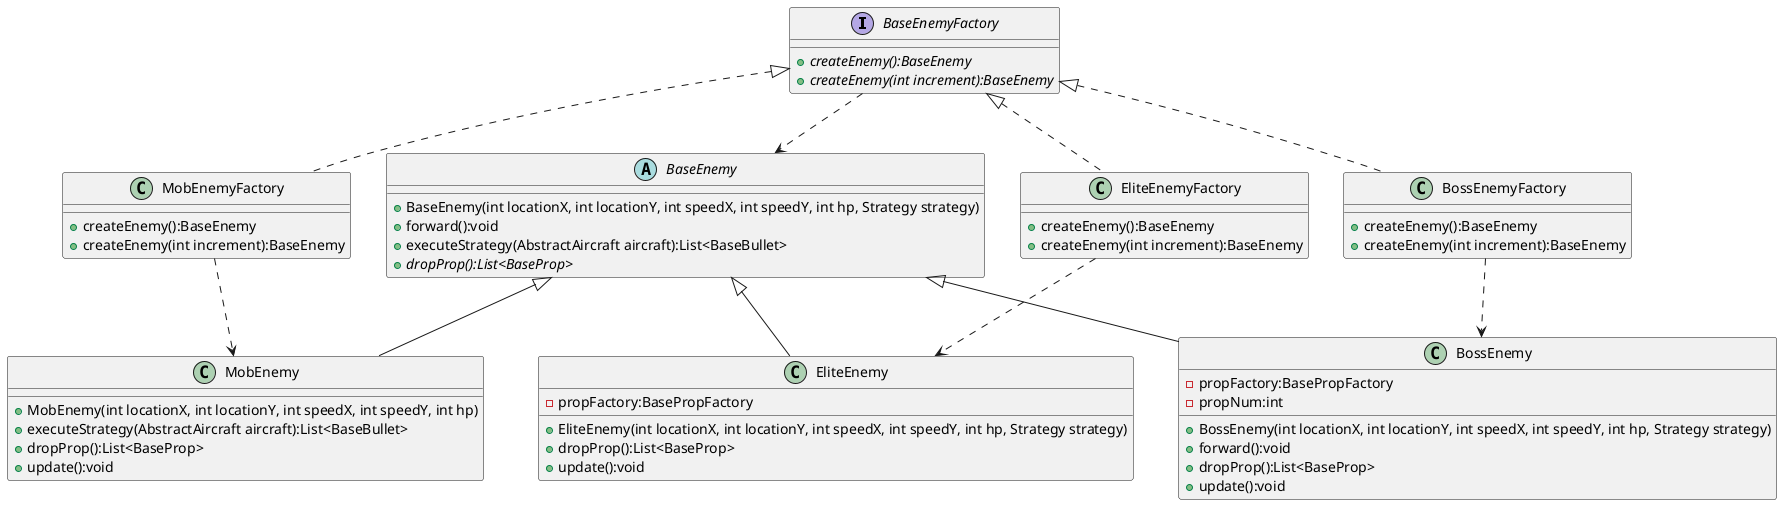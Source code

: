@startuml
'https://plantuml.com/class-diagram

interface BaseEnemyFactory {
    + {abstract} createEnemy():BaseEnemy
    + {abstract} createEnemy(int increment):BaseEnemy
}

class MobEnemyFactory {
    + createEnemy():BaseEnemy
    + createEnemy(int increment):BaseEnemy
}

class EliteEnemyFactory {
    + createEnemy():BaseEnemy
    + createEnemy(int increment):BaseEnemy
}

class BossEnemyFactory {
    + createEnemy():BaseEnemy
    + createEnemy(int increment):BaseEnemy
}

BaseEnemyFactory <|.. MobEnemyFactory
BaseEnemyFactory <|.. EliteEnemyFactory
BaseEnemyFactory <|.. BossEnemyFactory

abstract class BaseEnemy {
    + BaseEnemy(int locationX, int locationY, int speedX, int speedY, int hp, Strategy strategy)
    + forward():void
    + executeStrategy(AbstractAircraft aircraft):List<BaseBullet>
    + {abstract} dropProp():List<BaseProp>
}

class MobEnemy {
    + MobEnemy(int locationX, int locationY, int speedX, int speedY, int hp)
    + executeStrategy(AbstractAircraft aircraft):List<BaseBullet>
    + dropProp():List<BaseProp>
    + update():void
}

class EliteEnemy {
    - propFactory:BasePropFactory
    + EliteEnemy(int locationX, int locationY, int speedX, int speedY, int hp, Strategy strategy)
    + dropProp():List<BaseProp>
    + update():void
}

class BossEnemy {
    - propFactory:BasePropFactory
    - propNum:int
    + BossEnemy(int locationX, int locationY, int speedX, int speedY, int hp, Strategy strategy)
    + forward():void
    + dropProp():List<BaseProp>
    + update():void
}

BaseEnemy <|-- MobEnemy
BaseEnemy <|-- EliteEnemy
BaseEnemy <|-- BossEnemy

BaseEnemyFactory ..> BaseEnemy
MobEnemyFactory ..> MobEnemy
EliteEnemyFactory ..> EliteEnemy
BossEnemyFactory ..> BossEnemy

@enduml